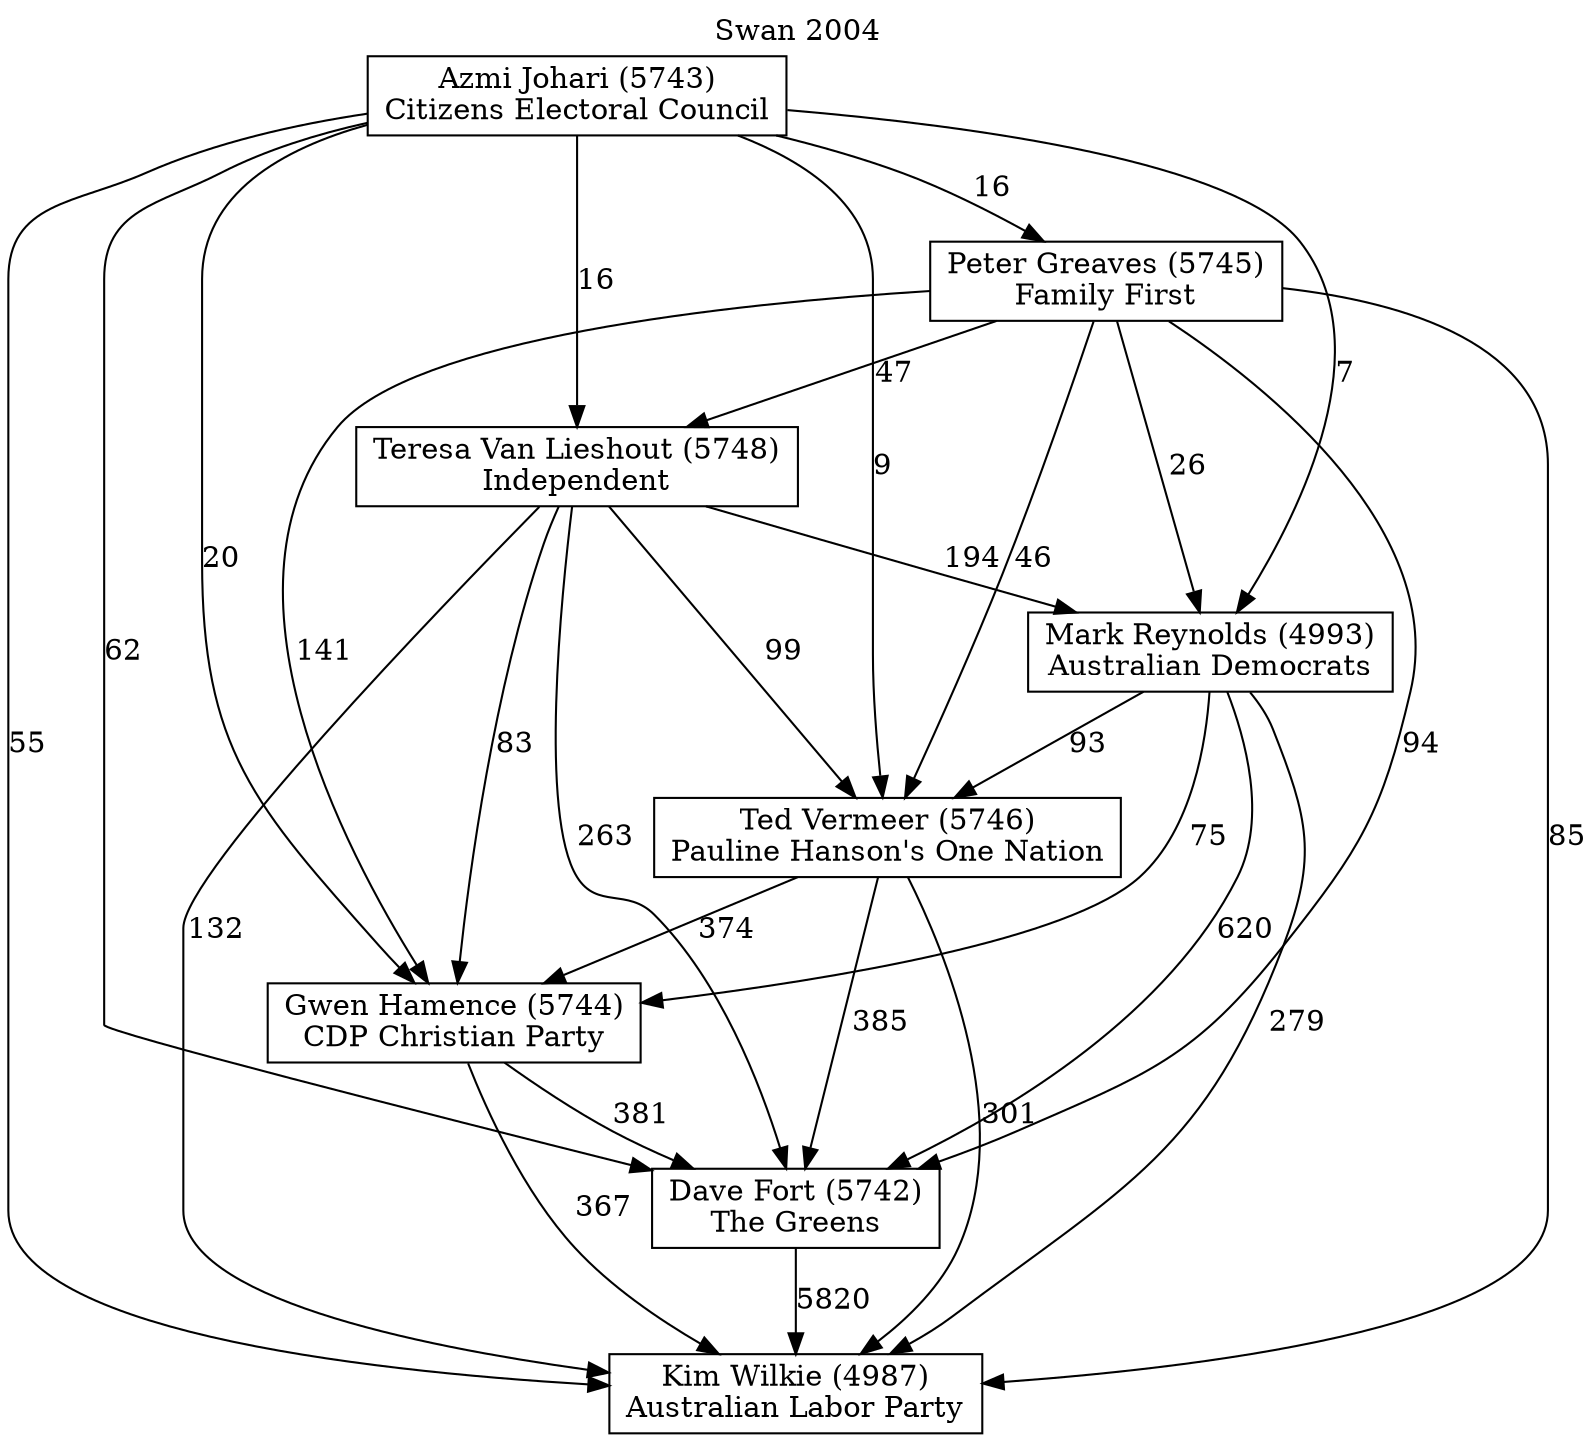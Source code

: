 // House preference flow
digraph "Kim Wilkie (4987)_Swan_2004" {
	graph [label="Swan 2004" labelloc=t mclimit=10]
	node [shape=box]
	"Azmi Johari (5743)" [label="Azmi Johari (5743)
Citizens Electoral Council"]
	"Dave Fort (5742)" [label="Dave Fort (5742)
The Greens"]
	"Gwen Hamence (5744)" [label="Gwen Hamence (5744)
CDP Christian Party"]
	"Kim Wilkie (4987)" [label="Kim Wilkie (4987)
Australian Labor Party"]
	"Mark Reynolds (4993)" [label="Mark Reynolds (4993)
Australian Democrats"]
	"Peter Greaves (5745)" [label="Peter Greaves (5745)
Family First"]
	"Ted Vermeer (5746)" [label="Ted Vermeer (5746)
Pauline Hanson's One Nation"]
	"Teresa Van Lieshout (5748)" [label="Teresa Van Lieshout (5748)
Independent"]
	"Azmi Johari (5743)" -> "Dave Fort (5742)" [label=62]
	"Azmi Johari (5743)" -> "Gwen Hamence (5744)" [label=20]
	"Azmi Johari (5743)" -> "Kim Wilkie (4987)" [label=55]
	"Azmi Johari (5743)" -> "Mark Reynolds (4993)" [label=7]
	"Azmi Johari (5743)" -> "Peter Greaves (5745)" [label=16]
	"Azmi Johari (5743)" -> "Ted Vermeer (5746)" [label=9]
	"Azmi Johari (5743)" -> "Teresa Van Lieshout (5748)" [label=16]
	"Dave Fort (5742)" -> "Kim Wilkie (4987)" [label=5820]
	"Gwen Hamence (5744)" -> "Dave Fort (5742)" [label=381]
	"Gwen Hamence (5744)" -> "Kim Wilkie (4987)" [label=367]
	"Mark Reynolds (4993)" -> "Dave Fort (5742)" [label=620]
	"Mark Reynolds (4993)" -> "Gwen Hamence (5744)" [label=75]
	"Mark Reynolds (4993)" -> "Kim Wilkie (4987)" [label=279]
	"Mark Reynolds (4993)" -> "Ted Vermeer (5746)" [label=93]
	"Peter Greaves (5745)" -> "Dave Fort (5742)" [label=94]
	"Peter Greaves (5745)" -> "Gwen Hamence (5744)" [label=141]
	"Peter Greaves (5745)" -> "Kim Wilkie (4987)" [label=85]
	"Peter Greaves (5745)" -> "Mark Reynolds (4993)" [label=26]
	"Peter Greaves (5745)" -> "Ted Vermeer (5746)" [label=46]
	"Peter Greaves (5745)" -> "Teresa Van Lieshout (5748)" [label=47]
	"Ted Vermeer (5746)" -> "Dave Fort (5742)" [label=385]
	"Ted Vermeer (5746)" -> "Gwen Hamence (5744)" [label=374]
	"Ted Vermeer (5746)" -> "Kim Wilkie (4987)" [label=301]
	"Teresa Van Lieshout (5748)" -> "Dave Fort (5742)" [label=263]
	"Teresa Van Lieshout (5748)" -> "Gwen Hamence (5744)" [label=83]
	"Teresa Van Lieshout (5748)" -> "Kim Wilkie (4987)" [label=132]
	"Teresa Van Lieshout (5748)" -> "Mark Reynolds (4993)" [label=194]
	"Teresa Van Lieshout (5748)" -> "Ted Vermeer (5746)" [label=99]
}
